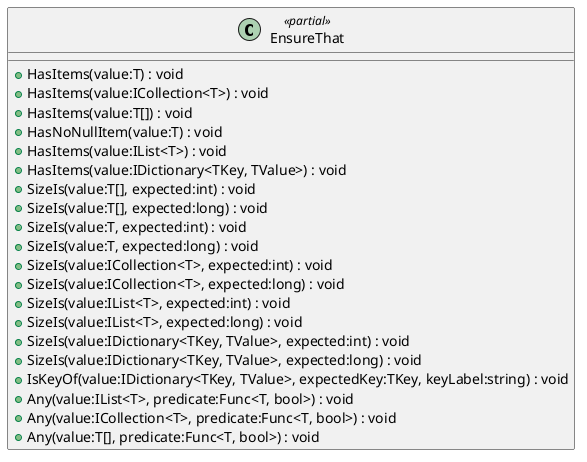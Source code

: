 @startuml
class EnsureThat <<partial>> {
    + HasItems(value:T) : void
    + HasItems(value:ICollection<T>) : void
    + HasItems(value:T[]) : void
    + HasNoNullItem(value:T) : void
    + HasItems(value:IList<T>) : void
    + HasItems(value:IDictionary<TKey, TValue>) : void
    + SizeIs(value:T[], expected:int) : void
    + SizeIs(value:T[], expected:long) : void
    + SizeIs(value:T, expected:int) : void
    + SizeIs(value:T, expected:long) : void
    + SizeIs(value:ICollection<T>, expected:int) : void
    + SizeIs(value:ICollection<T>, expected:long) : void
    + SizeIs(value:IList<T>, expected:int) : void
    + SizeIs(value:IList<T>, expected:long) : void
    + SizeIs(value:IDictionary<TKey, TValue>, expected:int) : void
    + SizeIs(value:IDictionary<TKey, TValue>, expected:long) : void
    + IsKeyOf(value:IDictionary<TKey, TValue>, expectedKey:TKey, keyLabel:string) : void
    + Any(value:IList<T>, predicate:Func<T, bool>) : void
    + Any(value:ICollection<T>, predicate:Func<T, bool>) : void
    + Any(value:T[], predicate:Func<T, bool>) : void
}
@enduml
